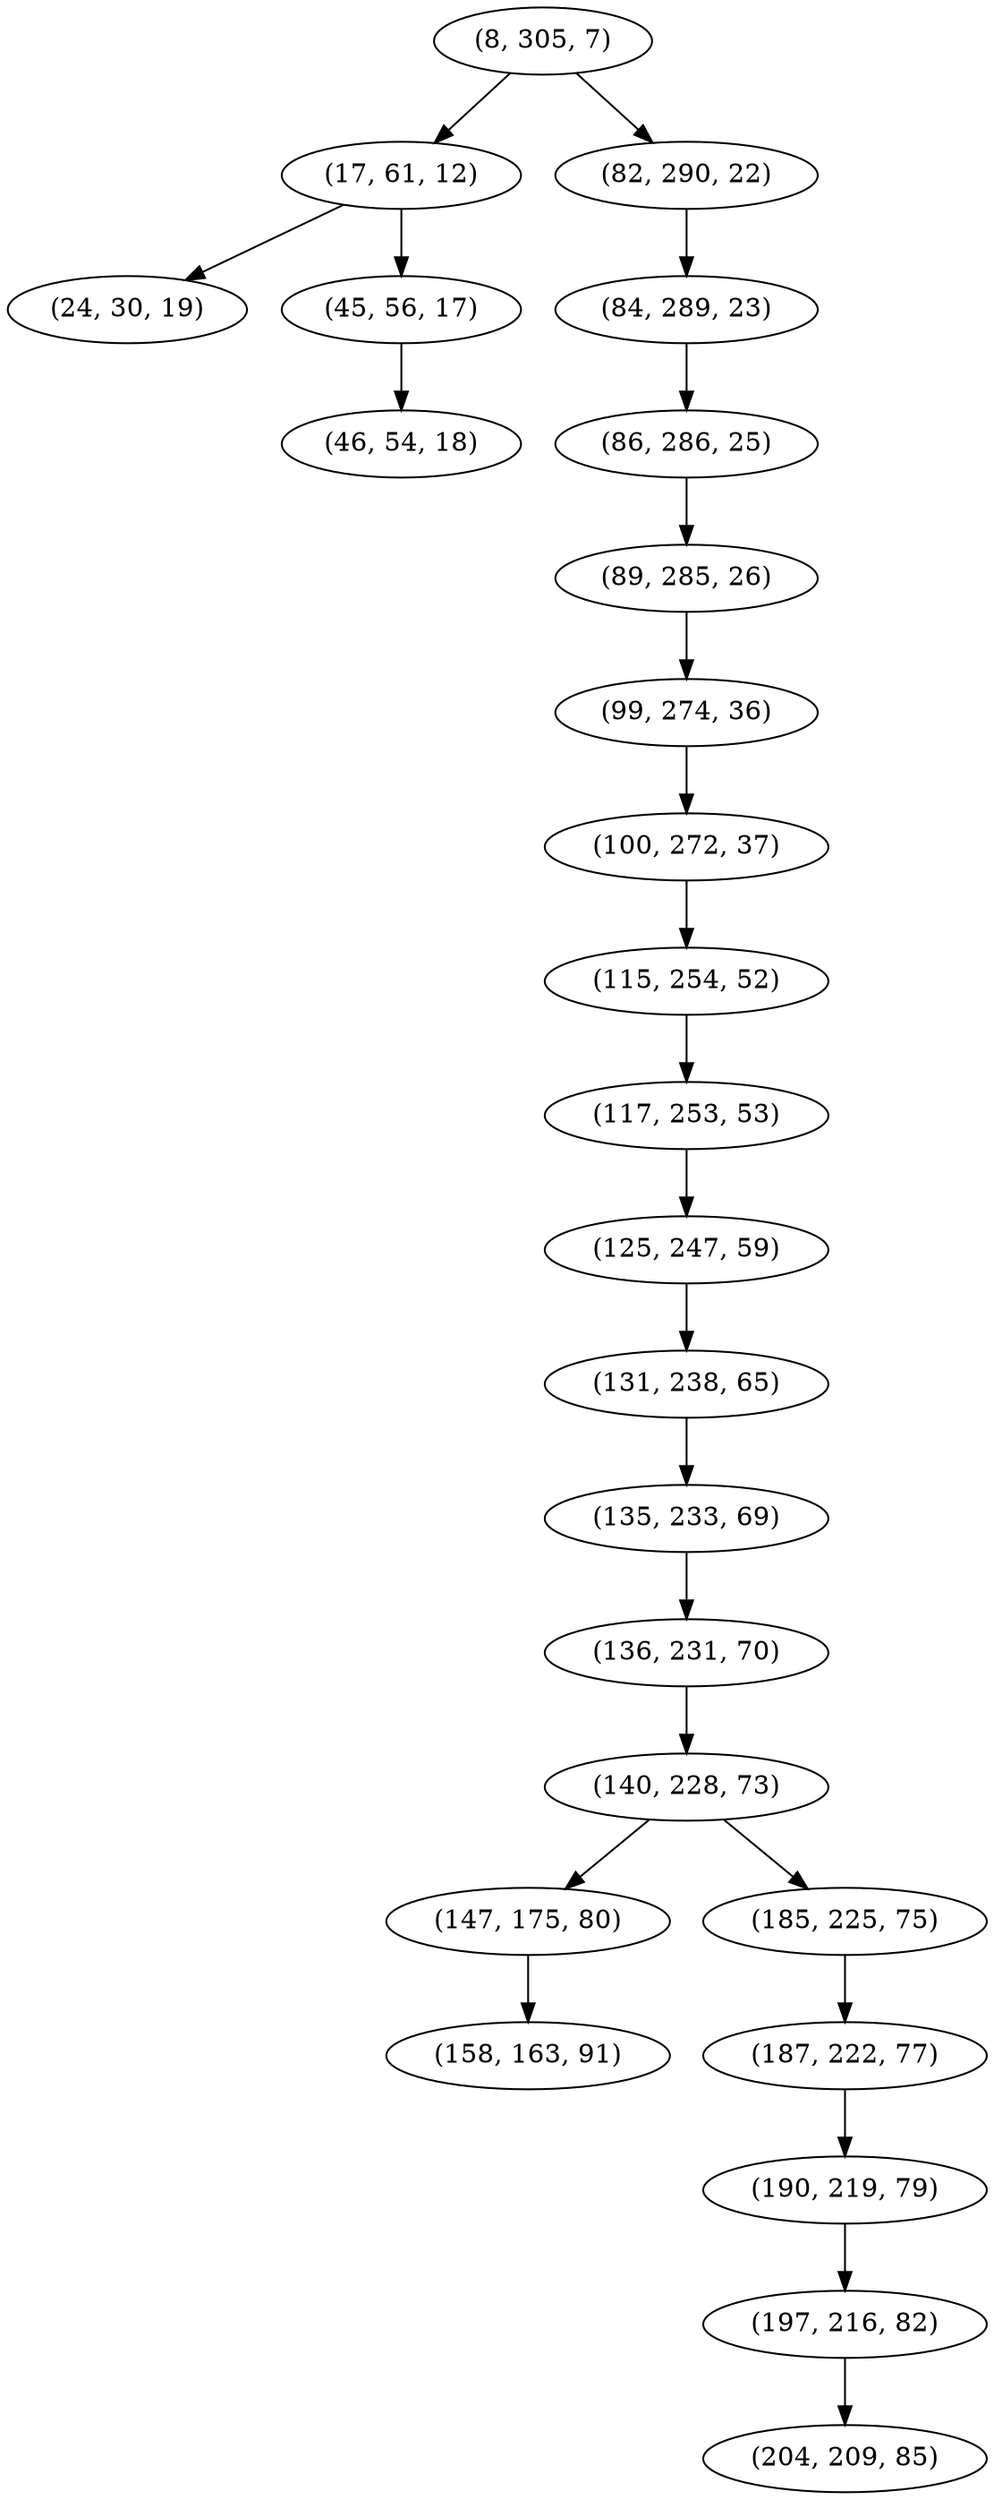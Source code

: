 digraph tree {
    "(8, 305, 7)";
    "(17, 61, 12)";
    "(24, 30, 19)";
    "(45, 56, 17)";
    "(46, 54, 18)";
    "(82, 290, 22)";
    "(84, 289, 23)";
    "(86, 286, 25)";
    "(89, 285, 26)";
    "(99, 274, 36)";
    "(100, 272, 37)";
    "(115, 254, 52)";
    "(117, 253, 53)";
    "(125, 247, 59)";
    "(131, 238, 65)";
    "(135, 233, 69)";
    "(136, 231, 70)";
    "(140, 228, 73)";
    "(147, 175, 80)";
    "(158, 163, 91)";
    "(185, 225, 75)";
    "(187, 222, 77)";
    "(190, 219, 79)";
    "(197, 216, 82)";
    "(204, 209, 85)";
    "(8, 305, 7)" -> "(17, 61, 12)";
    "(8, 305, 7)" -> "(82, 290, 22)";
    "(17, 61, 12)" -> "(24, 30, 19)";
    "(17, 61, 12)" -> "(45, 56, 17)";
    "(45, 56, 17)" -> "(46, 54, 18)";
    "(82, 290, 22)" -> "(84, 289, 23)";
    "(84, 289, 23)" -> "(86, 286, 25)";
    "(86, 286, 25)" -> "(89, 285, 26)";
    "(89, 285, 26)" -> "(99, 274, 36)";
    "(99, 274, 36)" -> "(100, 272, 37)";
    "(100, 272, 37)" -> "(115, 254, 52)";
    "(115, 254, 52)" -> "(117, 253, 53)";
    "(117, 253, 53)" -> "(125, 247, 59)";
    "(125, 247, 59)" -> "(131, 238, 65)";
    "(131, 238, 65)" -> "(135, 233, 69)";
    "(135, 233, 69)" -> "(136, 231, 70)";
    "(136, 231, 70)" -> "(140, 228, 73)";
    "(140, 228, 73)" -> "(147, 175, 80)";
    "(140, 228, 73)" -> "(185, 225, 75)";
    "(147, 175, 80)" -> "(158, 163, 91)";
    "(185, 225, 75)" -> "(187, 222, 77)";
    "(187, 222, 77)" -> "(190, 219, 79)";
    "(190, 219, 79)" -> "(197, 216, 82)";
    "(197, 216, 82)" -> "(204, 209, 85)";
}
